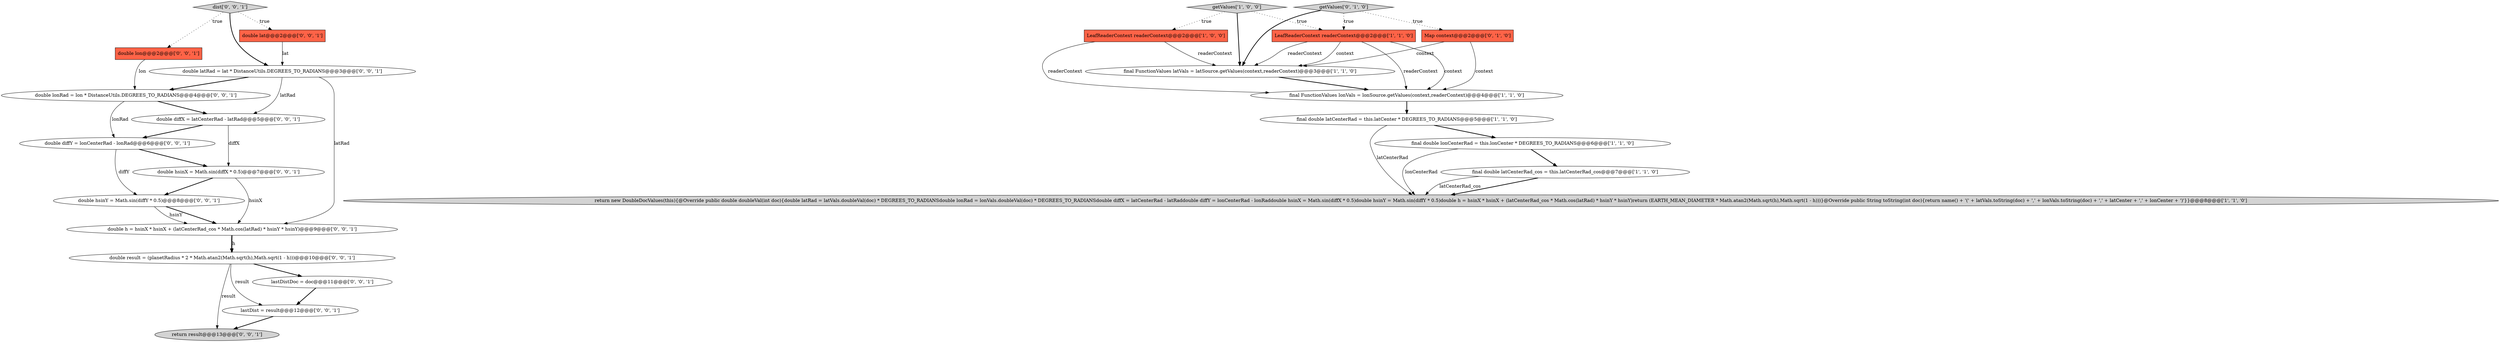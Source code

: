 digraph {
14 [style = filled, label = "lastDistDoc = doc@@@11@@@['0', '0', '1']", fillcolor = white, shape = ellipse image = "AAA0AAABBB3BBB"];
0 [style = filled, label = "LeafReaderContext readerContext@@@2@@@['1', '0', '0']", fillcolor = tomato, shape = box image = "AAA0AAABBB1BBB"];
24 [style = filled, label = "return result@@@13@@@['0', '0', '1']", fillcolor = lightgray, shape = ellipse image = "AAA0AAABBB3BBB"];
3 [style = filled, label = "getValues['1', '0', '0']", fillcolor = lightgray, shape = diamond image = "AAA0AAABBB1BBB"];
23 [style = filled, label = "double result = (planetRadius * 2 * Math.atan2(Math.sqrt(h),Math.sqrt(1 - h)))@@@10@@@['0', '0', '1']", fillcolor = white, shape = ellipse image = "AAA0AAABBB3BBB"];
11 [style = filled, label = "double diffX = latCenterRad - latRad@@@5@@@['0', '0', '1']", fillcolor = white, shape = ellipse image = "AAA0AAABBB3BBB"];
7 [style = filled, label = "final double latCenterRad = this.latCenter * DEGREES_TO_RADIANS@@@5@@@['1', '1', '0']", fillcolor = white, shape = ellipse image = "AAA0AAABBB1BBB"];
19 [style = filled, label = "double latRad = lat * DistanceUtils.DEGREES_TO_RADIANS@@@3@@@['0', '0', '1']", fillcolor = white, shape = ellipse image = "AAA0AAABBB3BBB"];
17 [style = filled, label = "double lat@@@2@@@['0', '0', '1']", fillcolor = tomato, shape = box image = "AAA0AAABBB3BBB"];
15 [style = filled, label = "double h = hsinX * hsinX + (latCenterRad_cos * Math.cos(latRad) * hsinY * hsinY)@@@9@@@['0', '0', '1']", fillcolor = white, shape = ellipse image = "AAA0AAABBB3BBB"];
10 [style = filled, label = "getValues['0', '1', '0']", fillcolor = lightgray, shape = diamond image = "AAA0AAABBB2BBB"];
4 [style = filled, label = "final double latCenterRad_cos = this.latCenterRad_cos@@@7@@@['1', '1', '0']", fillcolor = white, shape = ellipse image = "AAA0AAABBB1BBB"];
5 [style = filled, label = "return new DoubleDocValues(this){@Override public double doubleVal(int doc){double latRad = latVals.doubleVal(doc) * DEGREES_TO_RADIANSdouble lonRad = lonVals.doubleVal(doc) * DEGREES_TO_RADIANSdouble diffX = latCenterRad - latRaddouble diffY = lonCenterRad - lonRaddouble hsinX = Math.sin(diffX * 0.5)double hsinY = Math.sin(diffY * 0.5)double h = hsinX * hsinX + (latCenterRad_cos * Math.cos(latRad) * hsinY * hsinY)return (EARTH_MEAN_DIAMETER * Math.atan2(Math.sqrt(h),Math.sqrt(1 - h)))}@Override public String toString(int doc){return name() + '(' + latVals.toString(doc) + ',' + lonVals.toString(doc) + ',' + latCenter + ',' + lonCenter + ')'}}@@@8@@@['1', '1', '0']", fillcolor = lightgray, shape = ellipse image = "AAA0AAABBB1BBB"];
20 [style = filled, label = "lastDist = result@@@12@@@['0', '0', '1']", fillcolor = white, shape = ellipse image = "AAA0AAABBB3BBB"];
6 [style = filled, label = "final double lonCenterRad = this.lonCenter * DEGREES_TO_RADIANS@@@6@@@['1', '1', '0']", fillcolor = white, shape = ellipse image = "AAA0AAABBB1BBB"];
2 [style = filled, label = "LeafReaderContext readerContext@@@2@@@['1', '1', '0']", fillcolor = tomato, shape = box image = "AAA0AAABBB1BBB"];
13 [style = filled, label = "double hsinY = Math.sin(diffY * 0.5)@@@8@@@['0', '0', '1']", fillcolor = white, shape = ellipse image = "AAA0AAABBB3BBB"];
21 [style = filled, label = "double diffY = lonCenterRad - lonRad@@@6@@@['0', '0', '1']", fillcolor = white, shape = ellipse image = "AAA0AAABBB3BBB"];
9 [style = filled, label = "Map context@@@2@@@['0', '1', '0']", fillcolor = tomato, shape = box image = "AAA0AAABBB2BBB"];
8 [style = filled, label = "final FunctionValues lonVals = lonSource.getValues(context,readerContext)@@@4@@@['1', '1', '0']", fillcolor = white, shape = ellipse image = "AAA0AAABBB1BBB"];
1 [style = filled, label = "final FunctionValues latVals = latSource.getValues(context,readerContext)@@@3@@@['1', '1', '0']", fillcolor = white, shape = ellipse image = "AAA0AAABBB1BBB"];
22 [style = filled, label = "dist['0', '0', '1']", fillcolor = lightgray, shape = diamond image = "AAA0AAABBB3BBB"];
12 [style = filled, label = "double lon@@@2@@@['0', '0', '1']", fillcolor = tomato, shape = box image = "AAA0AAABBB3BBB"];
16 [style = filled, label = "double hsinX = Math.sin(diffX * 0.5)@@@7@@@['0', '0', '1']", fillcolor = white, shape = ellipse image = "AAA0AAABBB3BBB"];
18 [style = filled, label = "double lonRad = lon * DistanceUtils.DEGREES_TO_RADIANS@@@4@@@['0', '0', '1']", fillcolor = white, shape = ellipse image = "AAA0AAABBB3BBB"];
10->2 [style = dotted, label="true"];
22->19 [style = bold, label=""];
13->15 [style = bold, label=""];
2->1 [style = solid, label="context"];
11->21 [style = bold, label=""];
9->8 [style = solid, label="context"];
6->4 [style = bold, label=""];
13->15 [style = solid, label="hsinY"];
9->1 [style = solid, label="context"];
21->16 [style = bold, label=""];
12->18 [style = solid, label="lon"];
4->5 [style = bold, label=""];
1->8 [style = bold, label=""];
15->23 [style = bold, label=""];
7->6 [style = bold, label=""];
15->23 [style = solid, label="h"];
17->19 [style = solid, label="lat"];
4->5 [style = solid, label="latCenterRad_cos"];
14->20 [style = bold, label=""];
19->11 [style = solid, label="latRad"];
16->13 [style = bold, label=""];
3->1 [style = bold, label=""];
23->24 [style = solid, label="result"];
3->0 [style = dotted, label="true"];
10->1 [style = bold, label=""];
19->15 [style = solid, label="latRad"];
2->1 [style = solid, label="readerContext"];
11->16 [style = solid, label="diffX"];
3->2 [style = dotted, label="true"];
18->21 [style = solid, label="lonRad"];
7->5 [style = solid, label="latCenterRad"];
23->14 [style = bold, label=""];
18->11 [style = bold, label=""];
20->24 [style = bold, label=""];
8->7 [style = bold, label=""];
6->5 [style = solid, label="lonCenterRad"];
21->13 [style = solid, label="diffY"];
22->12 [style = dotted, label="true"];
23->20 [style = solid, label="result"];
0->8 [style = solid, label="readerContext"];
19->18 [style = bold, label=""];
22->17 [style = dotted, label="true"];
10->9 [style = dotted, label="true"];
2->8 [style = solid, label="context"];
2->8 [style = solid, label="readerContext"];
16->15 [style = solid, label="hsinX"];
0->1 [style = solid, label="readerContext"];
}
